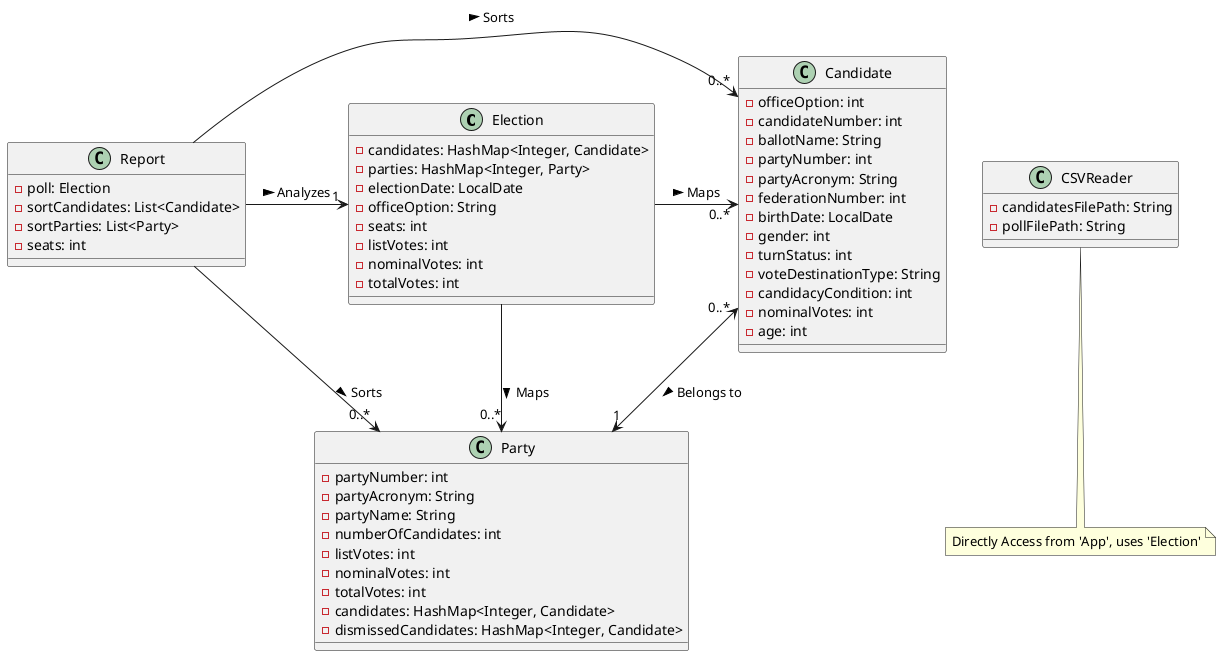 @startuml brazilian-elections-analysis

Election -> "0..*" Candidate : Maps >
Election -> "0..*" Party : Maps >

class Election {
    -candidates: HashMap<Integer, Candidate>
    -parties: HashMap<Integer, Party>
    -electionDate: LocalDate
    -officeOption: String
    -seats: int
    -listVotes: int
    -nominalVotes: int
    -totalVotes: int
}

class CSVReader{
    -candidatesFilePath: String
    -pollFilePath: String
}
note bottom of CSVReader: Directly Access from 'App', uses 'Election'

Candidate "0..*" <--> "1" Party : Belongs to >
 
class Candidate{
    -officeOption: int
    -candidateNumber: int
    -ballotName: String
    -partyNumber: int
    -partyAcronym: String
    -federationNumber: int
    -birthDate: LocalDate
    -gender: int
    -turnStatus: int
    -voteDestinationType: String
    -candidacyCondition: int
    -nominalVotes: int
    -age: int
}

class Party{
    -partyNumber: int
    -partyAcronym: String
    -partyName: String
    -numberOfCandidates: int
    -listVotes: int
    -nominalVotes: int
    -totalVotes: int
    -candidates: HashMap<Integer, Candidate>
    -dismissedCandidates: HashMap<Integer, Candidate>
}

class Report {
    -poll: Election
    -sortCandidates: List<Candidate>
    -sortParties: List<Party>
    -seats: int
}

Report -> "1" Election : Analyzes >
Report --right> "0..*" Candidate : Sorts > 
Report --> "0..*" Party : Sorts >


@enduml